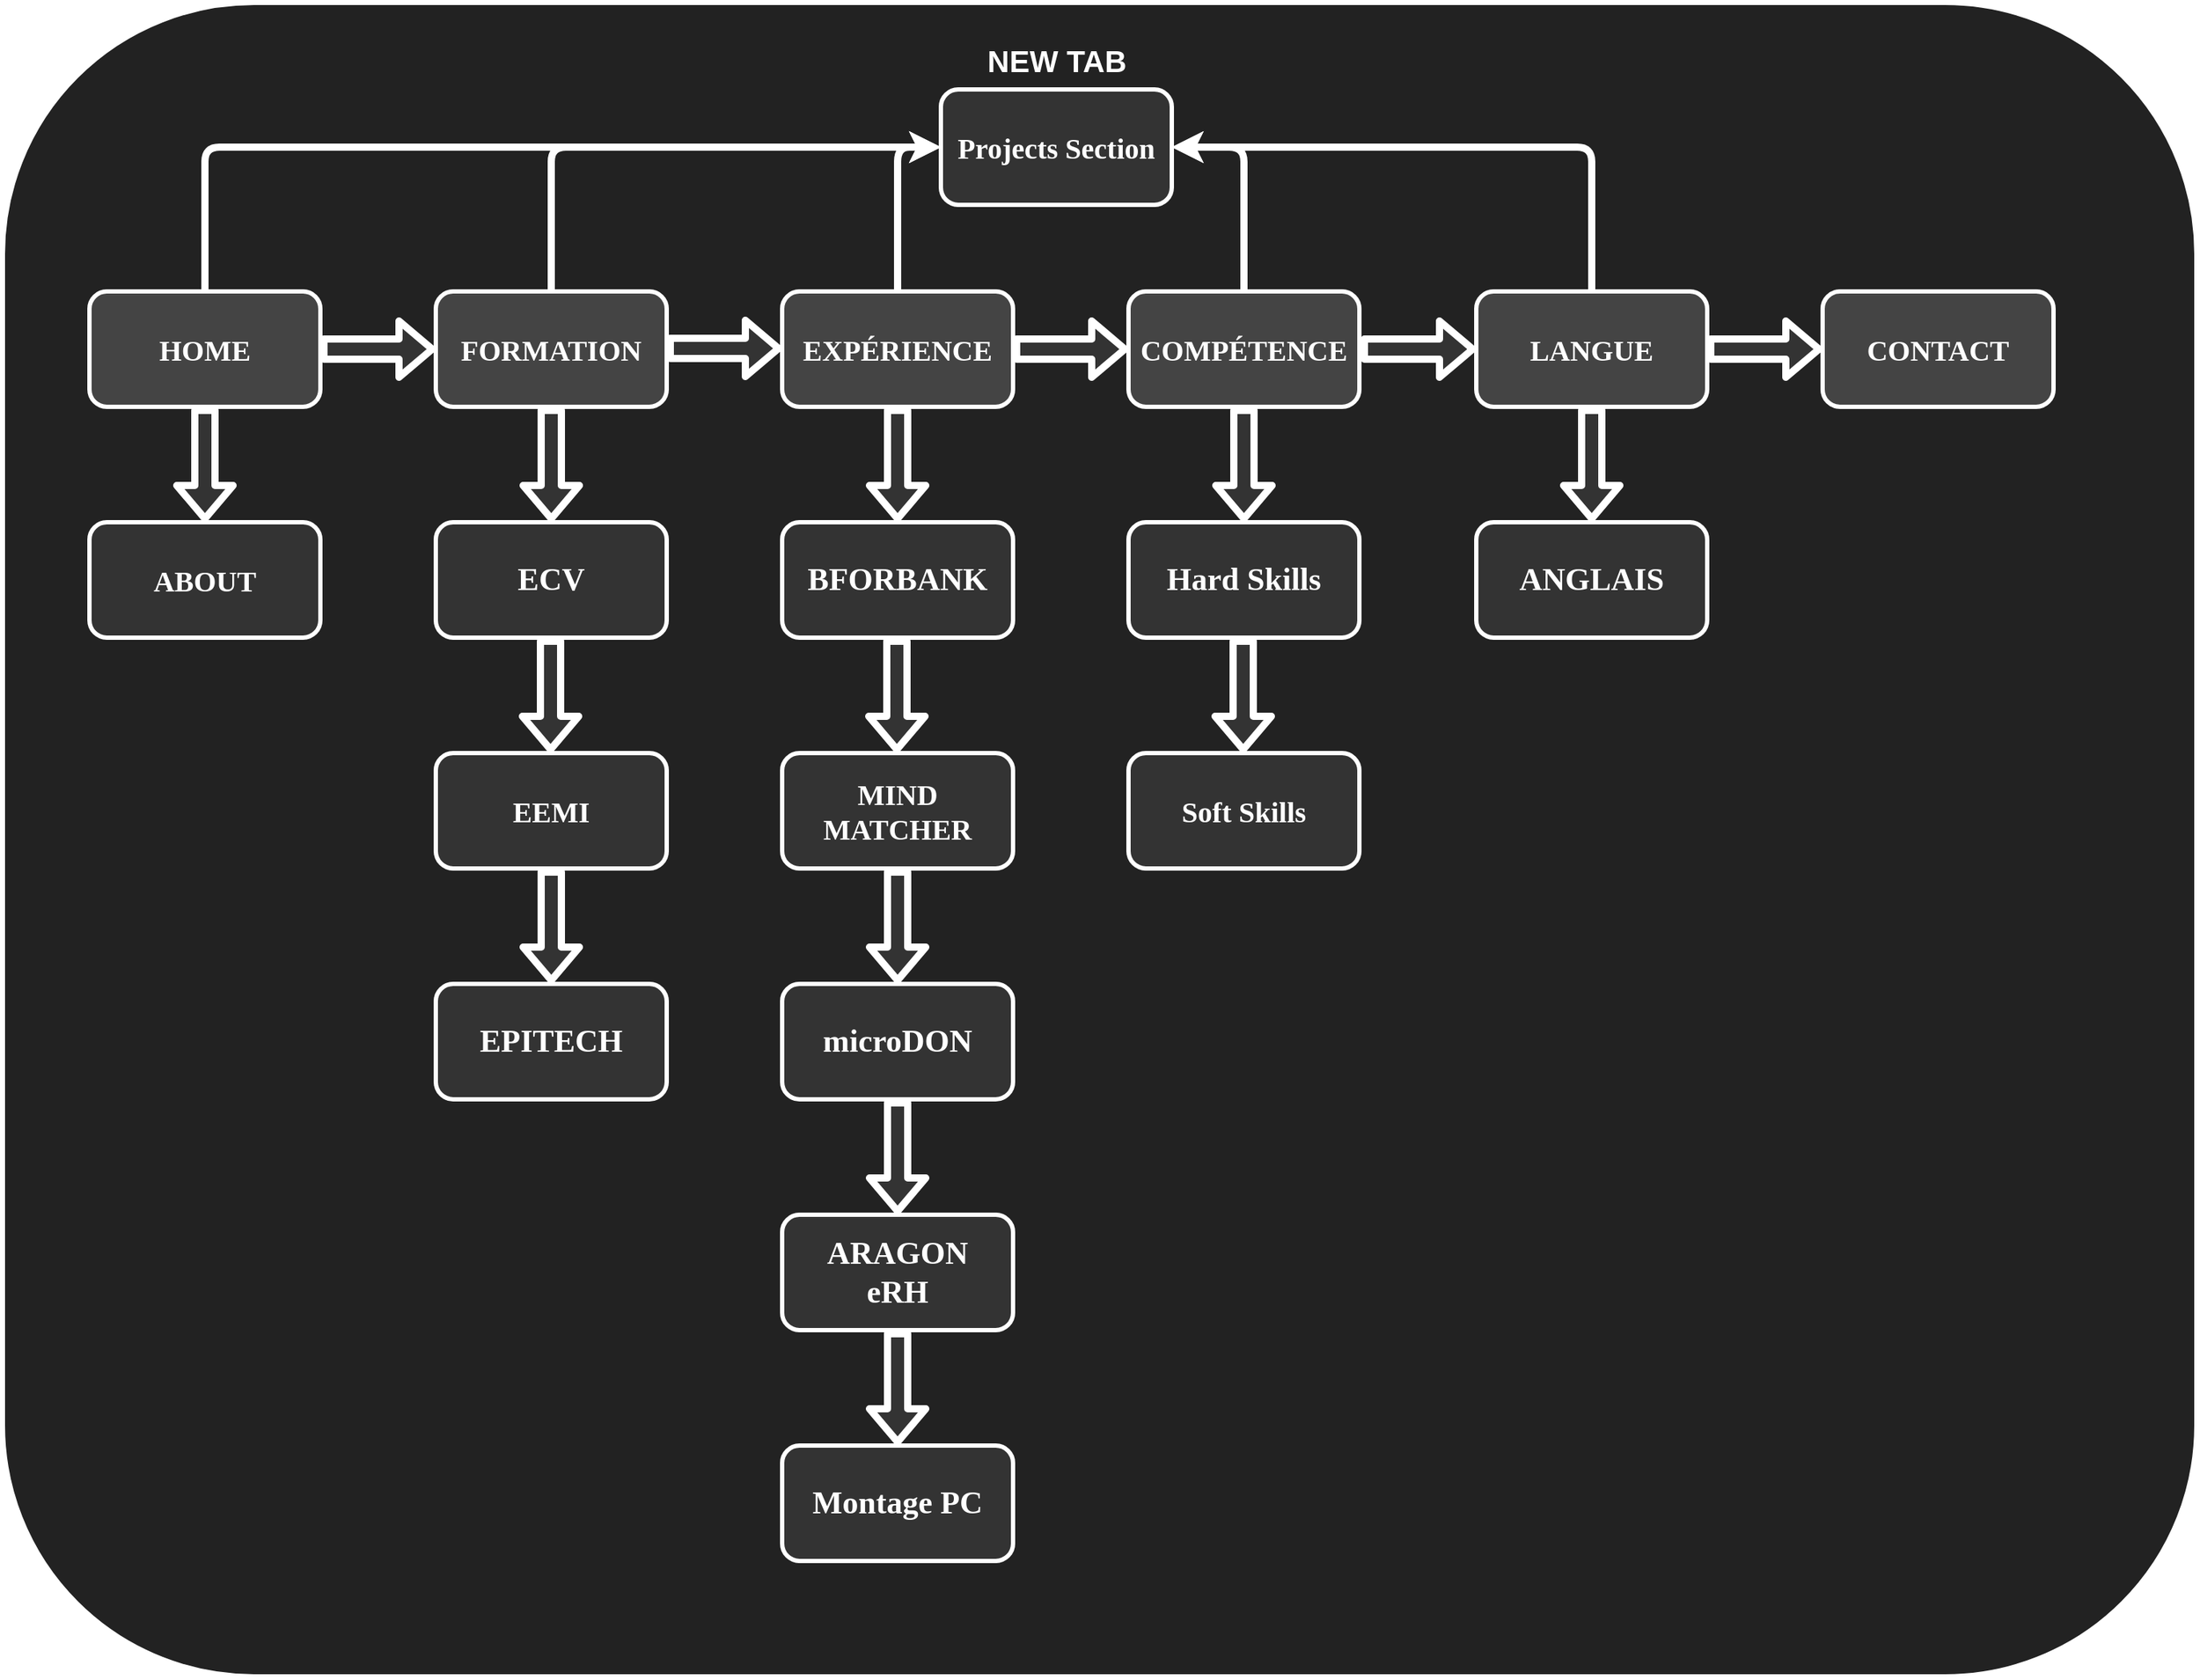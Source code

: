 <mxfile version="14.6.5" type="device"><diagram id="EOZtGelSsWVY8yPhtp45" name="Page-1"><mxGraphModel dx="2946" dy="2855" grid="1" gridSize="10" guides="1" tooltips="1" connect="1" arrows="1" fold="1" page="1" pageScale="1" pageWidth="827" pageHeight="1169" math="0" shadow="0"><root><mxCell id="0"/><mxCell id="1" parent="0"/><mxCell id="jsYK7KYx7-66w8n-AyDD-69" value="" style="rounded=1;whiteSpace=wrap;html=1;shadow=0;glass=0;labelBackgroundColor=none;sketch=0;strokeColor=#FFFFFF;strokeWidth=3;fontFamily=Verdana;fontSize=20;fontColor=#FFFFFF;fillColor=#222;" parent="1" vertex="1"><mxGeometry x="60" y="-120" width="1520" height="1160" as="geometry"/></mxCell><mxCell id="jsYK7KYx7-66w8n-AyDD-3" value="&lt;font style=&quot;font-size: 20px;&quot;&gt;HOME&lt;/font&gt;" style="rounded=1;whiteSpace=wrap;html=1;strokeWidth=3;glass=0;shadow=0;sketch=0;perimeterSpacing=0;labelBackgroundColor=none;labelBorderColor=none;fontFamily=Verdana;fontStyle=1;strokeColor=#FFFFFF;fontColor=#FFFFFF;fontSize=20;fillColor=#444;" parent="1" vertex="1"><mxGeometry x="120" y="80" width="160" height="80" as="geometry"/></mxCell><mxCell id="jsYK7KYx7-66w8n-AyDD-7" value="&lt;font style=&quot;font-size: 20px;&quot;&gt;ABOUT&lt;/font&gt;" style="rounded=1;whiteSpace=wrap;html=1;strokeWidth=3;fillColor=#333;glass=0;shadow=0;sketch=0;perimeterSpacing=0;labelBackgroundColor=none;labelBorderColor=none;fontFamily=Verdana;fontStyle=1;strokeColor=#FFFFFF;fontColor=#FFFFFF;fontSize=20;" parent="1" vertex="1"><mxGeometry x="120" y="240" width="160" height="80" as="geometry"/></mxCell><mxCell id="jsYK7KYx7-66w8n-AyDD-8" value="" style="shape=flexArrow;endArrow=classic;html=1;fontFamily=Verdana;fontColor=#FFFFFF;labelBackgroundColor=#333;strokeWidth=5;fillColor=#333;strokeColor=#FFFFFF;entryX=0.5;entryY=0;entryDx=0;entryDy=0;exitX=0.5;exitY=1;exitDx=0;exitDy=0;" parent="1" source="jsYK7KYx7-66w8n-AyDD-3" target="jsYK7KYx7-66w8n-AyDD-7" edge="1"><mxGeometry width="50" height="50" relative="1" as="geometry"><mxPoint x="250" y="200" as="sourcePoint"/><mxPoint x="199.66" y="210" as="targetPoint"/></mxGeometry></mxCell><mxCell id="jsYK7KYx7-66w8n-AyDD-15" value="FORMATION" style="rounded=1;whiteSpace=wrap;html=1;strokeWidth=3;glass=0;shadow=0;sketch=0;perimeterSpacing=0;labelBackgroundColor=none;labelBorderColor=none;fontFamily=Verdana;fontStyle=1;strokeColor=#FFFFFF;fontColor=#FFFFFF;fontSize=20;fillColor=#444;" parent="1" vertex="1"><mxGeometry x="360" y="80" width="160" height="80" as="geometry"/></mxCell><mxCell id="jsYK7KYx7-66w8n-AyDD-16" value="ECV" style="rounded=1;whiteSpace=wrap;html=1;strokeWidth=3;fillColor=#333;glass=0;shadow=0;sketch=0;perimeterSpacing=0;labelBackgroundColor=none;labelBorderColor=none;fontFamily=Verdana;fontStyle=1;strokeColor=#FFFFFF;fontColor=#FFFFFF;fontSize=22;" parent="1" vertex="1"><mxGeometry x="360" y="240" width="160" height="80" as="geometry"/></mxCell><mxCell id="jsYK7KYx7-66w8n-AyDD-17" value="" style="shape=flexArrow;endArrow=classic;html=1;fontFamily=Verdana;fontColor=#FFFFFF;labelBackgroundColor=#333;strokeWidth=5;fillColor=#333;strokeColor=#FFFFFF;entryX=0.5;entryY=0;entryDx=0;entryDy=0;exitX=0.5;exitY=1;exitDx=0;exitDy=0;" parent="1" source="jsYK7KYx7-66w8n-AyDD-15" target="jsYK7KYx7-66w8n-AyDD-16" edge="1"><mxGeometry width="50" height="50" relative="1" as="geometry"><mxPoint x="490" y="200" as="sourcePoint"/><mxPoint x="439.66" y="210" as="targetPoint"/></mxGeometry></mxCell><mxCell id="jsYK7KYx7-66w8n-AyDD-18" value="EEMI" style="rounded=1;whiteSpace=wrap;html=1;strokeWidth=3;fillColor=#333;glass=0;shadow=0;sketch=0;perimeterSpacing=0;labelBackgroundColor=none;labelBorderColor=none;fontFamily=Verdana;fontStyle=1;strokeColor=#FFFFFF;fontColor=#FFFFFF;fontSize=20;" parent="1" vertex="1"><mxGeometry x="360" y="400" width="160" height="80" as="geometry"/></mxCell><mxCell id="jsYK7KYx7-66w8n-AyDD-19" value="EPITECH" style="rounded=1;whiteSpace=wrap;html=1;strokeWidth=3;fillColor=#333;glass=0;shadow=0;sketch=0;perimeterSpacing=0;labelBackgroundColor=none;labelBorderColor=none;fontFamily=Verdana;fontStyle=1;strokeColor=#FFFFFF;fontColor=#FFFFFF;fontSize=22;" parent="1" vertex="1"><mxGeometry x="360" y="560" width="160" height="80" as="geometry"/></mxCell><mxCell id="jsYK7KYx7-66w8n-AyDD-20" value="" style="shape=flexArrow;endArrow=classic;html=1;fontFamily=Verdana;fontColor=#FFFFFF;labelBackgroundColor=#333;strokeWidth=5;fillColor=#333;strokeColor=#FFFFFF;entryX=0.5;entryY=0;entryDx=0;entryDy=0;exitX=0.5;exitY=1;exitDx=0;exitDy=0;" parent="1" source="jsYK7KYx7-66w8n-AyDD-18" target="jsYK7KYx7-66w8n-AyDD-19" edge="1"><mxGeometry width="50" height="50" relative="1" as="geometry"><mxPoint x="490" y="520" as="sourcePoint"/><mxPoint x="439.66" y="530" as="targetPoint"/></mxGeometry></mxCell><mxCell id="jsYK7KYx7-66w8n-AyDD-21" value="" style="shape=flexArrow;endArrow=classic;html=1;fontFamily=Verdana;fontColor=#FFFFFF;labelBackgroundColor=#333;strokeWidth=5;fillColor=#333;strokeColor=#FFFFFF;entryX=0.5;entryY=0;entryDx=0;entryDy=0;exitX=0.5;exitY=1;exitDx=0;exitDy=0;" parent="1" edge="1"><mxGeometry width="50" height="50" relative="1" as="geometry"><mxPoint x="439.5" y="320" as="sourcePoint"/><mxPoint x="439.5" y="400" as="targetPoint"/></mxGeometry></mxCell><mxCell id="jsYK7KYx7-66w8n-AyDD-22" value="" style="shape=flexArrow;endArrow=classic;html=1;fontFamily=Verdana;fontColor=#FFFFFF;labelBackgroundColor=#333;strokeWidth=5;fillColor=#333;strokeColor=#FFFFFF;exitX=0.5;exitY=1;exitDx=0;exitDy=0;" parent="1" edge="1"><mxGeometry width="50" height="50" relative="1" as="geometry"><mxPoint x="280" y="120" as="sourcePoint"/><mxPoint x="360" y="120" as="targetPoint"/></mxGeometry></mxCell><mxCell id="jsYK7KYx7-66w8n-AyDD-23" value="EXPÉRIENCE" style="rounded=1;whiteSpace=wrap;html=1;strokeWidth=3;glass=0;shadow=0;sketch=0;perimeterSpacing=0;labelBackgroundColor=none;labelBorderColor=none;fontFamily=Verdana;fontStyle=1;strokeColor=#FFFFFF;fontColor=#FFFFFF;fontSize=20;fillColor=#444;" parent="1" vertex="1"><mxGeometry x="600" y="80" width="160" height="80" as="geometry"/></mxCell><mxCell id="jsYK7KYx7-66w8n-AyDD-24" value="BFORBANK" style="rounded=1;whiteSpace=wrap;html=1;strokeWidth=3;fillColor=#333;glass=0;shadow=0;sketch=0;perimeterSpacing=0;labelBackgroundColor=none;labelBorderColor=none;fontFamily=Verdana;fontStyle=1;strokeColor=#FFFFFF;fontColor=#FFFFFF;fontSize=22;" parent="1" vertex="1"><mxGeometry x="600" y="240" width="160" height="80" as="geometry"/></mxCell><mxCell id="jsYK7KYx7-66w8n-AyDD-25" value="" style="shape=flexArrow;endArrow=classic;html=1;fontFamily=Verdana;fontColor=#FFFFFF;labelBackgroundColor=#333;strokeWidth=5;fillColor=#333;strokeColor=#FFFFFF;entryX=0.5;entryY=0;entryDx=0;entryDy=0;exitX=0.5;exitY=1;exitDx=0;exitDy=0;" parent="1" source="jsYK7KYx7-66w8n-AyDD-23" target="jsYK7KYx7-66w8n-AyDD-24" edge="1"><mxGeometry width="50" height="50" relative="1" as="geometry"><mxPoint x="730" y="200" as="sourcePoint"/><mxPoint x="679.66" y="210" as="targetPoint"/></mxGeometry></mxCell><mxCell id="jsYK7KYx7-66w8n-AyDD-26" value="&lt;div&gt;MIND&lt;/div&gt;&lt;div&gt;MATCHER&lt;br&gt;&lt;/div&gt;" style="rounded=1;whiteSpace=wrap;html=1;strokeWidth=3;fillColor=#333;glass=0;shadow=0;sketch=0;perimeterSpacing=0;labelBackgroundColor=none;labelBorderColor=none;fontFamily=Verdana;fontStyle=1;strokeColor=#FFFFFF;fontColor=#FFFFFF;fontSize=20;" parent="1" vertex="1"><mxGeometry x="600" y="400" width="160" height="80" as="geometry"/></mxCell><mxCell id="jsYK7KYx7-66w8n-AyDD-27" value="microDON" style="rounded=1;whiteSpace=wrap;html=1;strokeWidth=3;fillColor=#333;glass=0;shadow=0;sketch=0;perimeterSpacing=0;labelBackgroundColor=none;labelBorderColor=none;fontFamily=Verdana;fontStyle=1;strokeColor=#FFFFFF;fontColor=#FFFFFF;fontSize=22;" parent="1" vertex="1"><mxGeometry x="600" y="560" width="160" height="80" as="geometry"/></mxCell><mxCell id="jsYK7KYx7-66w8n-AyDD-28" value="" style="shape=flexArrow;endArrow=classic;html=1;fontFamily=Verdana;fontColor=#FFFFFF;labelBackgroundColor=#333;strokeWidth=5;fillColor=#333;strokeColor=#FFFFFF;entryX=0.5;entryY=0;entryDx=0;entryDy=0;exitX=0.5;exitY=1;exitDx=0;exitDy=0;" parent="1" source="jsYK7KYx7-66w8n-AyDD-26" target="jsYK7KYx7-66w8n-AyDD-27" edge="1"><mxGeometry width="50" height="50" relative="1" as="geometry"><mxPoint x="730" y="520" as="sourcePoint"/><mxPoint x="679.66" y="530" as="targetPoint"/></mxGeometry></mxCell><mxCell id="jsYK7KYx7-66w8n-AyDD-29" value="" style="shape=flexArrow;endArrow=classic;html=1;fontFamily=Verdana;fontColor=#FFFFFF;labelBackgroundColor=#333;strokeWidth=5;fillColor=#333;strokeColor=#FFFFFF;entryX=0.5;entryY=0;entryDx=0;entryDy=0;exitX=0.5;exitY=1;exitDx=0;exitDy=0;" parent="1" edge="1"><mxGeometry width="50" height="50" relative="1" as="geometry"><mxPoint x="679.5" y="320" as="sourcePoint"/><mxPoint x="679.5" y="400" as="targetPoint"/></mxGeometry></mxCell><mxCell id="jsYK7KYx7-66w8n-AyDD-30" value="" style="shape=flexArrow;endArrow=classic;html=1;fontFamily=Verdana;fontColor=#FFFFFF;labelBackgroundColor=#333;strokeWidth=5;fillColor=#333;strokeColor=#FFFFFF;exitX=0.5;exitY=1;exitDx=0;exitDy=0;" parent="1" edge="1"><mxGeometry width="50" height="50" relative="1" as="geometry"><mxPoint x="520" y="119.5" as="sourcePoint"/><mxPoint x="600" y="119.5" as="targetPoint"/></mxGeometry></mxCell><mxCell id="jsYK7KYx7-66w8n-AyDD-31" value="&lt;div&gt;ARAGON&lt;/div&gt;&lt;div&gt;eRH&lt;br&gt;&lt;/div&gt;" style="rounded=1;whiteSpace=wrap;html=1;strokeWidth=3;fillColor=#333;glass=0;shadow=0;sketch=0;perimeterSpacing=0;labelBackgroundColor=none;labelBorderColor=none;fontFamily=Verdana;fontStyle=1;strokeColor=#FFFFFF;fontColor=#FFFFFF;fontSize=22;" parent="1" vertex="1"><mxGeometry x="600" y="720" width="160" height="80" as="geometry"/></mxCell><mxCell id="jsYK7KYx7-66w8n-AyDD-32" value="" style="shape=flexArrow;endArrow=classic;html=1;fontFamily=Verdana;fontColor=#FFFFFF;labelBackgroundColor=#333;strokeWidth=5;fillColor=#333;strokeColor=#FFFFFF;entryX=0.5;entryY=0;entryDx=0;entryDy=0;exitX=0.5;exitY=1;exitDx=0;exitDy=0;" parent="1" target="jsYK7KYx7-66w8n-AyDD-31" edge="1"><mxGeometry width="50" height="50" relative="1" as="geometry"><mxPoint x="680" y="640" as="sourcePoint"/><mxPoint x="679.66" y="690" as="targetPoint"/></mxGeometry></mxCell><mxCell id="jsYK7KYx7-66w8n-AyDD-41" value="COMPÉTENCE" style="rounded=1;whiteSpace=wrap;html=1;strokeWidth=3;glass=0;shadow=0;sketch=0;perimeterSpacing=0;labelBackgroundColor=none;labelBorderColor=none;fontFamily=Verdana;fontStyle=1;strokeColor=#FFFFFF;fontColor=#FFFFFF;fontSize=20;fillColor=#444;" parent="1" vertex="1"><mxGeometry x="840" y="80" width="160" height="80" as="geometry"/></mxCell><mxCell id="jsYK7KYx7-66w8n-AyDD-42" value="Hard Skills" style="rounded=1;whiteSpace=wrap;html=1;strokeWidth=3;fillColor=#333;glass=0;shadow=0;sketch=0;perimeterSpacing=0;labelBackgroundColor=none;labelBorderColor=none;fontFamily=Verdana;fontStyle=1;strokeColor=#FFFFFF;fontColor=#FFFFFF;fontSize=22;" parent="1" vertex="1"><mxGeometry x="840" y="240" width="160" height="80" as="geometry"/></mxCell><mxCell id="jsYK7KYx7-66w8n-AyDD-43" value="" style="shape=flexArrow;endArrow=classic;html=1;fontFamily=Verdana;fontColor=#FFFFFF;labelBackgroundColor=#333;strokeWidth=5;fillColor=#333;strokeColor=#FFFFFF;entryX=0.5;entryY=0;entryDx=0;entryDy=0;exitX=0.5;exitY=1;exitDx=0;exitDy=0;" parent="1" source="jsYK7KYx7-66w8n-AyDD-41" target="jsYK7KYx7-66w8n-AyDD-42" edge="1"><mxGeometry width="50" height="50" relative="1" as="geometry"><mxPoint x="970" y="200" as="sourcePoint"/><mxPoint x="919.66" y="210" as="targetPoint"/></mxGeometry></mxCell><mxCell id="jsYK7KYx7-66w8n-AyDD-44" value="Soft Skills" style="rounded=1;whiteSpace=wrap;html=1;strokeWidth=3;fillColor=#333;glass=0;shadow=0;sketch=0;perimeterSpacing=0;labelBackgroundColor=none;labelBorderColor=none;fontFamily=Verdana;fontStyle=1;strokeColor=#FFFFFF;fontColor=#FFFFFF;fontSize=20;" parent="1" vertex="1"><mxGeometry x="840" y="400" width="160" height="80" as="geometry"/></mxCell><mxCell id="jsYK7KYx7-66w8n-AyDD-47" value="" style="shape=flexArrow;endArrow=classic;html=1;fontFamily=Verdana;fontColor=#FFFFFF;labelBackgroundColor=#333;strokeWidth=5;fillColor=#333;strokeColor=#FFFFFF;entryX=0.5;entryY=0;entryDx=0;entryDy=0;exitX=0.5;exitY=1;exitDx=0;exitDy=0;" parent="1" edge="1"><mxGeometry width="50" height="50" relative="1" as="geometry"><mxPoint x="919.5" y="320" as="sourcePoint"/><mxPoint x="919.5" y="400" as="targetPoint"/></mxGeometry></mxCell><mxCell id="jsYK7KYx7-66w8n-AyDD-48" value="" style="shape=flexArrow;endArrow=classic;html=1;fontFamily=Verdana;fontColor=#FFFFFF;labelBackgroundColor=#333;strokeWidth=5;fillColor=#333;strokeColor=#FFFFFF;exitX=0.5;exitY=1;exitDx=0;exitDy=0;" parent="1" edge="1"><mxGeometry width="50" height="50" relative="1" as="geometry"><mxPoint x="760" y="120" as="sourcePoint"/><mxPoint x="840" y="120" as="targetPoint"/></mxGeometry></mxCell><mxCell id="jsYK7KYx7-66w8n-AyDD-57" value="LANGUE" style="rounded=1;whiteSpace=wrap;html=1;strokeWidth=3;glass=0;shadow=0;sketch=0;perimeterSpacing=0;labelBackgroundColor=none;labelBorderColor=none;fontFamily=Verdana;fontStyle=1;strokeColor=#FFFFFF;fontColor=#FFFFFF;fontSize=20;fillColor=#444;" parent="1" vertex="1"><mxGeometry x="1081" y="80" width="160" height="80" as="geometry"/></mxCell><mxCell id="jsYK7KYx7-66w8n-AyDD-58" value="ANGLAIS" style="rounded=1;whiteSpace=wrap;html=1;strokeWidth=3;fillColor=#333;glass=0;shadow=0;sketch=0;perimeterSpacing=0;labelBackgroundColor=none;labelBorderColor=none;fontFamily=Verdana;fontStyle=1;strokeColor=#FFFFFF;fontColor=#FFFFFF;fontSize=22;" parent="1" vertex="1"><mxGeometry x="1081" y="240" width="160" height="80" as="geometry"/></mxCell><mxCell id="jsYK7KYx7-66w8n-AyDD-59" value="" style="shape=flexArrow;endArrow=classic;html=1;fontFamily=Verdana;fontColor=#FFFFFF;labelBackgroundColor=#333;strokeWidth=5;fillColor=#333;strokeColor=#FFFFFF;entryX=0.5;entryY=0;entryDx=0;entryDy=0;exitX=0.5;exitY=1;exitDx=0;exitDy=0;" parent="1" source="jsYK7KYx7-66w8n-AyDD-57" target="jsYK7KYx7-66w8n-AyDD-58" edge="1"><mxGeometry width="50" height="50" relative="1" as="geometry"><mxPoint x="1211" y="200" as="sourcePoint"/><mxPoint x="1160.66" y="210" as="targetPoint"/></mxGeometry></mxCell><mxCell id="jsYK7KYx7-66w8n-AyDD-64" value="" style="shape=flexArrow;endArrow=classic;html=1;fontFamily=Verdana;fontColor=#FFFFFF;labelBackgroundColor=#333;strokeWidth=5;fillColor=#333;strokeColor=#FFFFFF;exitX=0.5;exitY=1;exitDx=0;exitDy=0;" parent="1" edge="1"><mxGeometry width="50" height="50" relative="1" as="geometry"><mxPoint x="1001" y="120" as="sourcePoint"/><mxPoint x="1081" y="120" as="targetPoint"/></mxGeometry></mxCell><mxCell id="jsYK7KYx7-66w8n-AyDD-65" value="CONTACT" style="rounded=1;whiteSpace=wrap;html=1;strokeWidth=3;glass=0;shadow=0;sketch=0;perimeterSpacing=0;labelBackgroundColor=none;labelBorderColor=none;fontFamily=Verdana;fontStyle=1;strokeColor=#FFFFFF;fontColor=#FFFFFF;fontSize=20;fillColor=#444;" parent="1" vertex="1"><mxGeometry x="1321" y="80" width="160" height="80" as="geometry"/></mxCell><mxCell id="jsYK7KYx7-66w8n-AyDD-68" value="" style="shape=flexArrow;endArrow=classic;html=1;fontFamily=Verdana;fontColor=#FFFFFF;labelBackgroundColor=#333;strokeWidth=5;fillColor=#333;strokeColor=#FFFFFF;exitX=0.5;exitY=1;exitDx=0;exitDy=0;" parent="1" edge="1"><mxGeometry width="50" height="50" relative="1" as="geometry"><mxPoint x="1241" y="120" as="sourcePoint"/><mxPoint x="1321" y="120" as="targetPoint"/></mxGeometry></mxCell><mxCell id="mGOzlFE0VA0jTZcfGLFL-1" value="Montage PC" style="rounded=1;whiteSpace=wrap;html=1;strokeWidth=3;fillColor=#333;glass=0;shadow=0;sketch=0;perimeterSpacing=0;labelBackgroundColor=none;labelBorderColor=none;fontFamily=Verdana;fontStyle=1;strokeColor=#FFFFFF;fontColor=#FFFFFF;fontSize=22;" vertex="1" parent="1"><mxGeometry x="600" y="880" width="160" height="80" as="geometry"/></mxCell><mxCell id="mGOzlFE0VA0jTZcfGLFL-2" value="" style="shape=flexArrow;endArrow=classic;html=1;fontFamily=Verdana;fontColor=#FFFFFF;labelBackgroundColor=#333;strokeWidth=5;fillColor=#333;strokeColor=#FFFFFF;entryX=0.5;entryY=0;entryDx=0;entryDy=0;exitX=0.5;exitY=1;exitDx=0;exitDy=0;" edge="1" parent="1" target="mGOzlFE0VA0jTZcfGLFL-1"><mxGeometry width="50" height="50" relative="1" as="geometry"><mxPoint x="680" y="800" as="sourcePoint"/><mxPoint x="679.66" y="850" as="targetPoint"/></mxGeometry></mxCell><mxCell id="mGOzlFE0VA0jTZcfGLFL-3" value="Projects Section" style="rounded=1;whiteSpace=wrap;html=1;strokeWidth=3;fillColor=#333;glass=0;shadow=0;sketch=0;perimeterSpacing=0;labelBackgroundColor=none;labelBorderColor=none;fontFamily=Verdana;fontStyle=1;strokeColor=#FFFFFF;fontColor=#FFFFFF;fontSize=20;" vertex="1" parent="1"><mxGeometry x="710" y="-60" width="160" height="80" as="geometry"/></mxCell><mxCell id="mGOzlFE0VA0jTZcfGLFL-8" value="" style="endArrow=classic;html=1;strokeWidth=5;strokeColor=#FFFFFF;exitX=0.5;exitY=0;exitDx=0;exitDy=0;entryX=1;entryY=0.5;entryDx=0;entryDy=0;" edge="1" parent="1" source="jsYK7KYx7-66w8n-AyDD-57" target="mGOzlFE0VA0jTZcfGLFL-3"><mxGeometry width="50" height="50" relative="1" as="geometry"><mxPoint x="1411" y="90" as="sourcePoint"/><mxPoint x="880" y="-10" as="targetPoint"/><Array as="points"><mxPoint x="1161" y="-20"/></Array></mxGeometry></mxCell><mxCell id="mGOzlFE0VA0jTZcfGLFL-9" value="" style="endArrow=classic;html=1;strokeWidth=5;strokeColor=#FFFFFF;exitX=0.5;exitY=0;exitDx=0;exitDy=0;entryX=1;entryY=0.5;entryDx=0;entryDy=0;" edge="1" parent="1" source="jsYK7KYx7-66w8n-AyDD-41" target="mGOzlFE0VA0jTZcfGLFL-3"><mxGeometry width="50" height="50" relative="1" as="geometry"><mxPoint x="1421" y="100" as="sourcePoint"/><mxPoint x="890" as="targetPoint"/><Array as="points"><mxPoint x="920" y="-20"/></Array></mxGeometry></mxCell><mxCell id="mGOzlFE0VA0jTZcfGLFL-10" value="" style="endArrow=classic;html=1;strokeWidth=5;strokeColor=#FFFFFF;exitX=0.5;exitY=0;exitDx=0;exitDy=0;entryX=0;entryY=0.5;entryDx=0;entryDy=0;" edge="1" parent="1" target="mGOzlFE0VA0jTZcfGLFL-3"><mxGeometry width="50" height="50" relative="1" as="geometry"><mxPoint x="680" y="80" as="sourcePoint"/><mxPoint x="630" y="-20" as="targetPoint"/><Array as="points"><mxPoint x="680" y="-20"/></Array></mxGeometry></mxCell><mxCell id="mGOzlFE0VA0jTZcfGLFL-11" value="" style="endArrow=classic;html=1;strokeWidth=5;strokeColor=#FFFFFF;exitX=0.5;exitY=0;exitDx=0;exitDy=0;entryX=0;entryY=0.5;entryDx=0;entryDy=0;" edge="1" parent="1" target="mGOzlFE0VA0jTZcfGLFL-3"><mxGeometry width="50" height="50" relative="1" as="geometry"><mxPoint x="440" y="80" as="sourcePoint"/><mxPoint x="470" y="-20" as="targetPoint"/><Array as="points"><mxPoint x="440" y="-20"/></Array></mxGeometry></mxCell><mxCell id="mGOzlFE0VA0jTZcfGLFL-12" value="" style="endArrow=classic;html=1;strokeWidth=5;strokeColor=#FFFFFF;exitX=0.5;exitY=0;exitDx=0;exitDy=0;" edge="1" parent="1" target="mGOzlFE0VA0jTZcfGLFL-3"><mxGeometry width="50" height="50" relative="1" as="geometry"><mxPoint x="200" y="80" as="sourcePoint"/><mxPoint x="230" y="-20" as="targetPoint"/><Array as="points"><mxPoint x="200" y="-20"/></Array></mxGeometry></mxCell><mxCell id="mGOzlFE0VA0jTZcfGLFL-13" value="&lt;font style=&quot;font-size: 21px&quot;&gt;&lt;b&gt;&lt;font style=&quot;font-size: 21px&quot; color=&quot;#FFFFFF&quot;&gt;NEW TAB&lt;br&gt;&lt;/font&gt;&lt;/b&gt;&lt;/font&gt;" style="text;html=1;align=center;verticalAlign=middle;resizable=0;points=[];autosize=1;strokeColor=none;" vertex="1" parent="1"><mxGeometry x="735" y="-90" width="110" height="20" as="geometry"/></mxCell></root></mxGraphModel></diagram></mxfile>